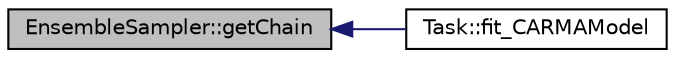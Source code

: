 digraph "EnsembleSampler::getChain"
{
  edge [fontname="Helvetica",fontsize="10",labelfontname="Helvetica",labelfontsize="10"];
  node [fontname="Helvetica",fontsize="10",shape=record];
  rankdir="LR";
  Node1 [label="EnsembleSampler::getChain",height=0.2,width=0.4,color="black", fillcolor="grey75", style="filled" fontcolor="black"];
  Node1 -> Node2 [dir="back",color="midnightblue",fontsize="10",style="solid"];
  Node2 [label="Task::fit_CARMAModel",height=0.2,width=0.4,color="black", fillcolor="white", style="filled",URL="$class_task.html#a35b8004ec5a98d8a13ad1f800017a6a3"];
}
